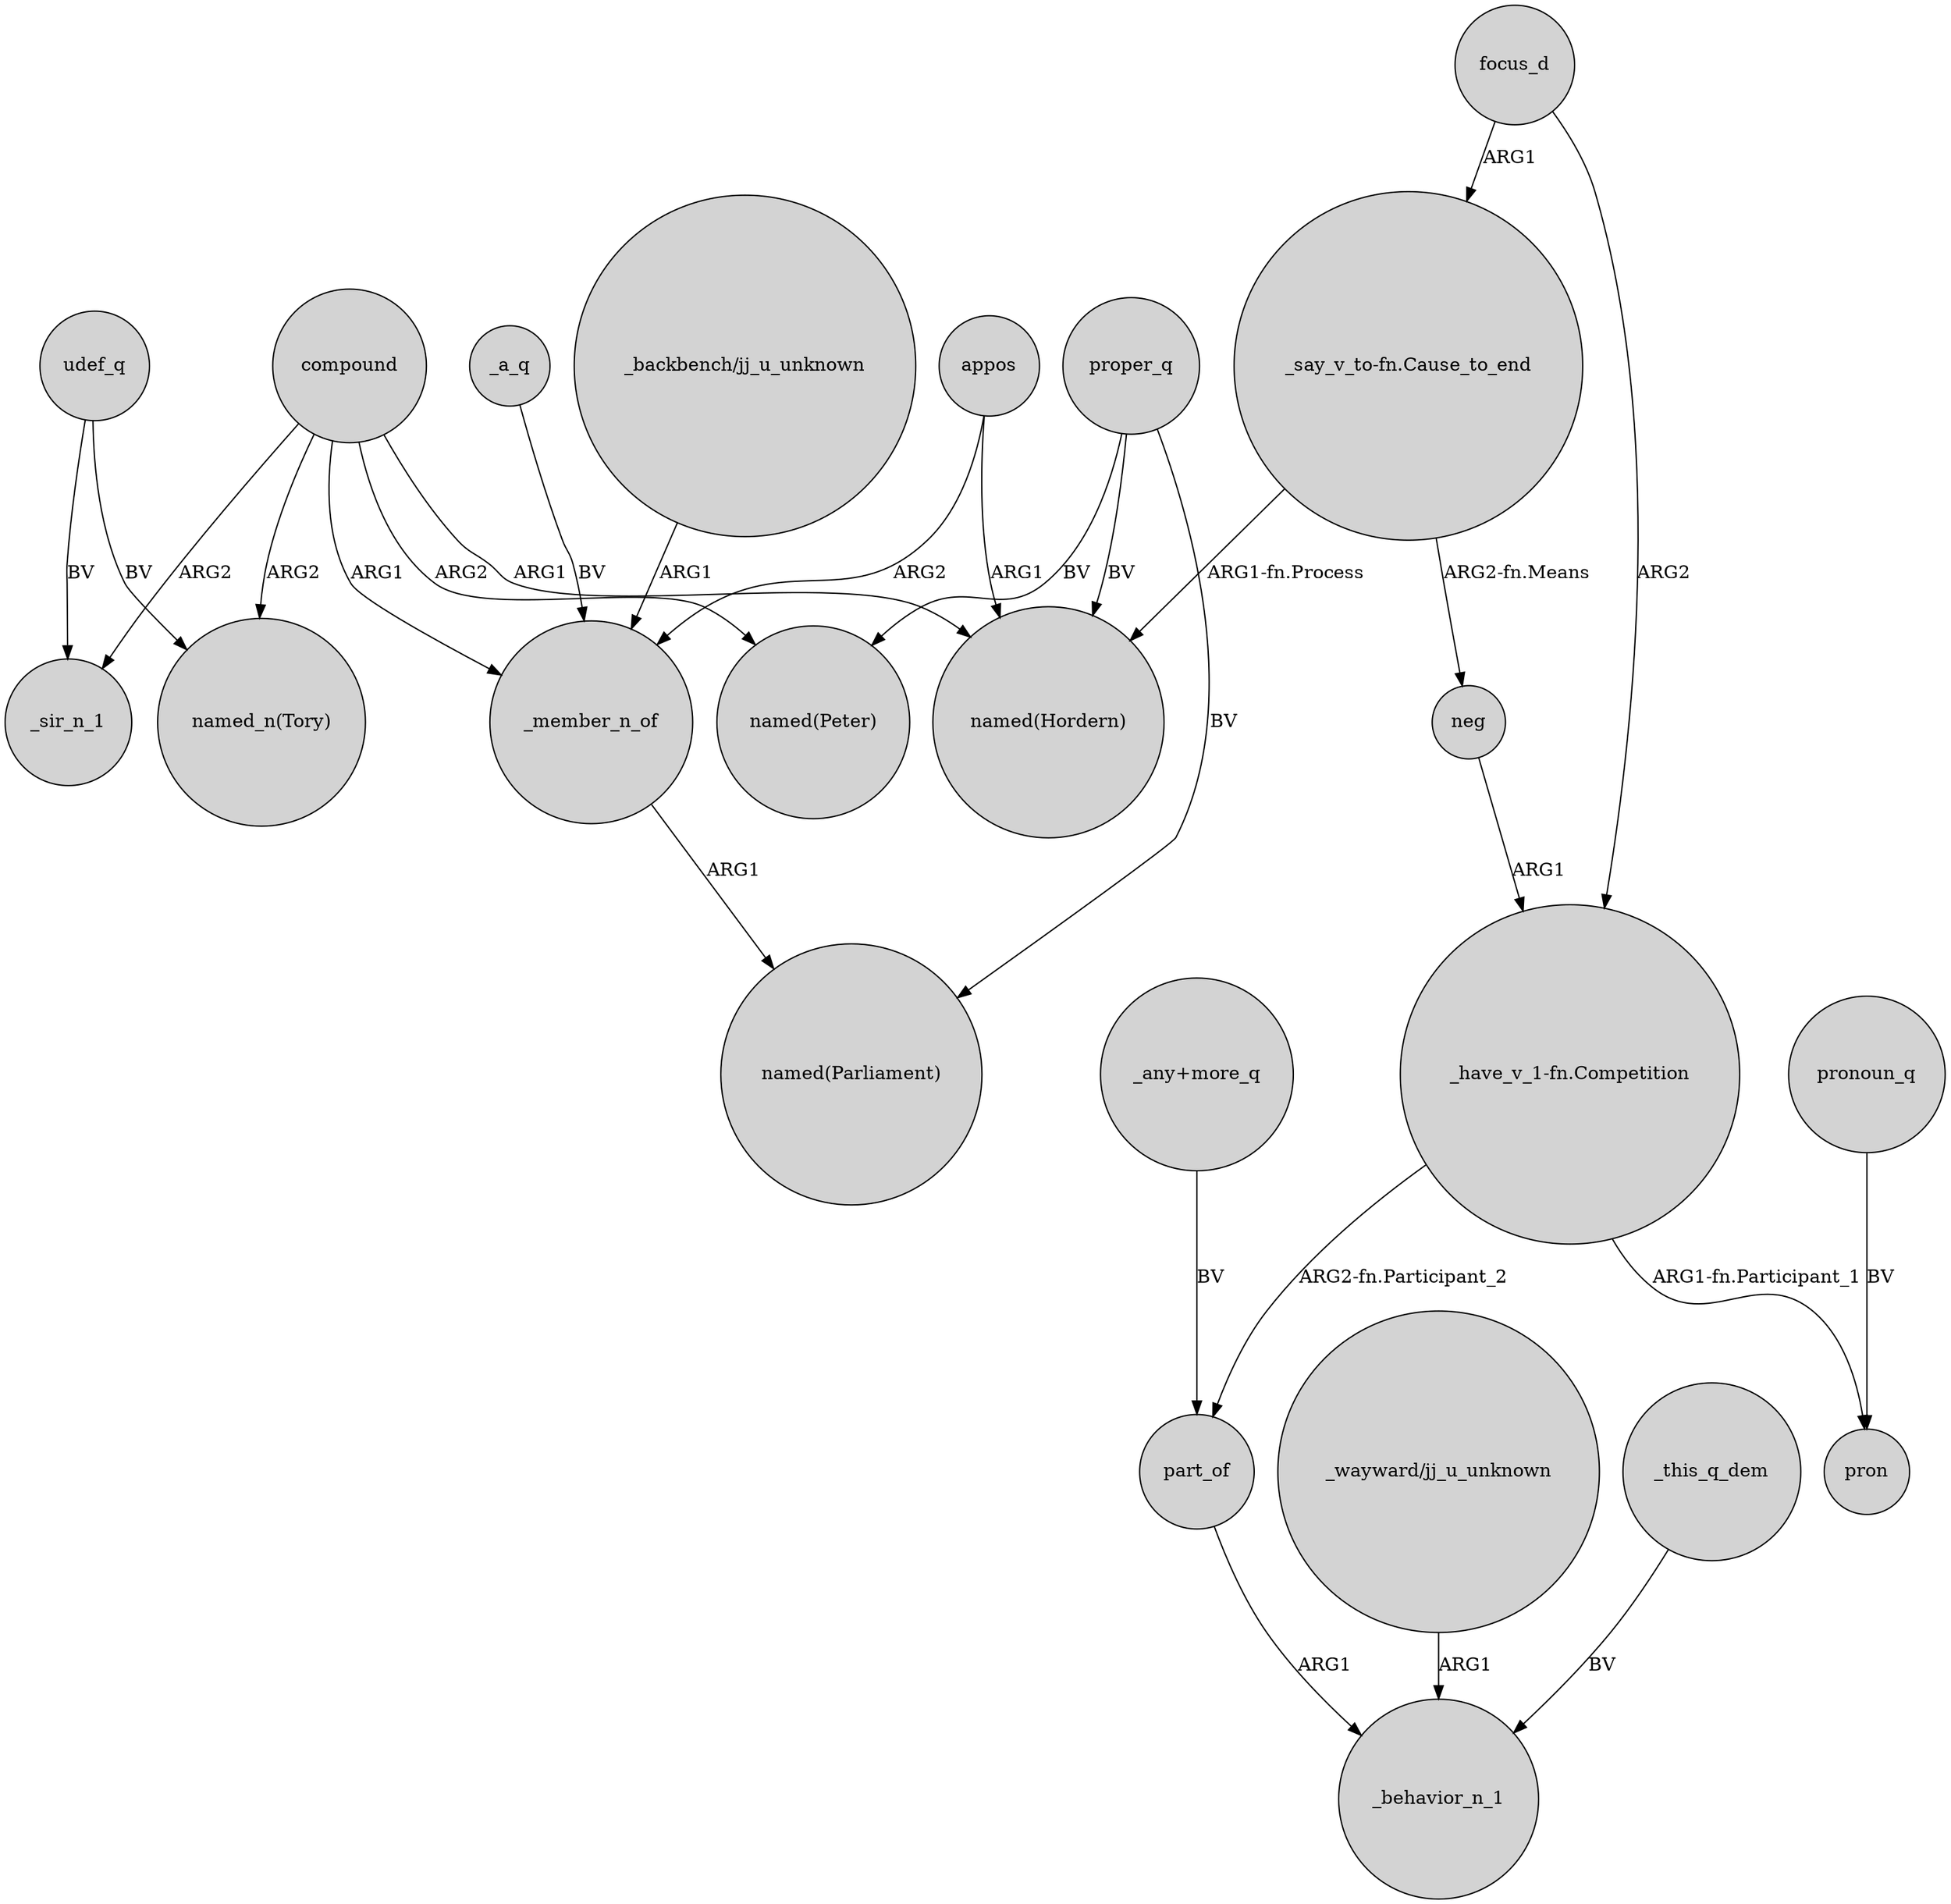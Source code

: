 digraph {
	node [shape=circle style=filled]
	udef_q -> "named_n(Tory)" [label=BV]
	appos -> "named(Hordern)" [label=ARG1]
	"_say_v_to-fn.Cause_to_end" -> "named(Hordern)" [label="ARG1-fn.Process"]
	proper_q -> "named(Peter)" [label=BV]
	appos -> _member_n_of [label=ARG2]
	focus_d -> "_say_v_to-fn.Cause_to_end" [label=ARG1]
	"_have_v_1-fn.Competition" -> part_of [label="ARG2-fn.Participant_2"]
	proper_q -> "named(Hordern)" [label=BV]
	"_have_v_1-fn.Competition" -> pron [label="ARG1-fn.Participant_1"]
	proper_q -> "named(Parliament)" [label=BV]
	udef_q -> _sir_n_1 [label=BV]
	_a_q -> _member_n_of [label=BV]
	focus_d -> "_have_v_1-fn.Competition" [label=ARG2]
	"_backbench/jj_u_unknown" -> _member_n_of [label=ARG1]
	compound -> "named_n(Tory)" [label=ARG2]
	part_of -> _behavior_n_1 [label=ARG1]
	pronoun_q -> pron [label=BV]
	"_say_v_to-fn.Cause_to_end" -> neg [label="ARG2-fn.Means"]
	"_wayward/jj_u_unknown" -> _behavior_n_1 [label=ARG1]
	neg -> "_have_v_1-fn.Competition" [label=ARG1]
	compound -> "named(Peter)" [label=ARG2]
	compound -> _sir_n_1 [label=ARG2]
	compound -> _member_n_of [label=ARG1]
	compound -> "named(Hordern)" [label=ARG1]
	"_any+more_q" -> part_of [label=BV]
	_this_q_dem -> _behavior_n_1 [label=BV]
	_member_n_of -> "named(Parliament)" [label=ARG1]
}
